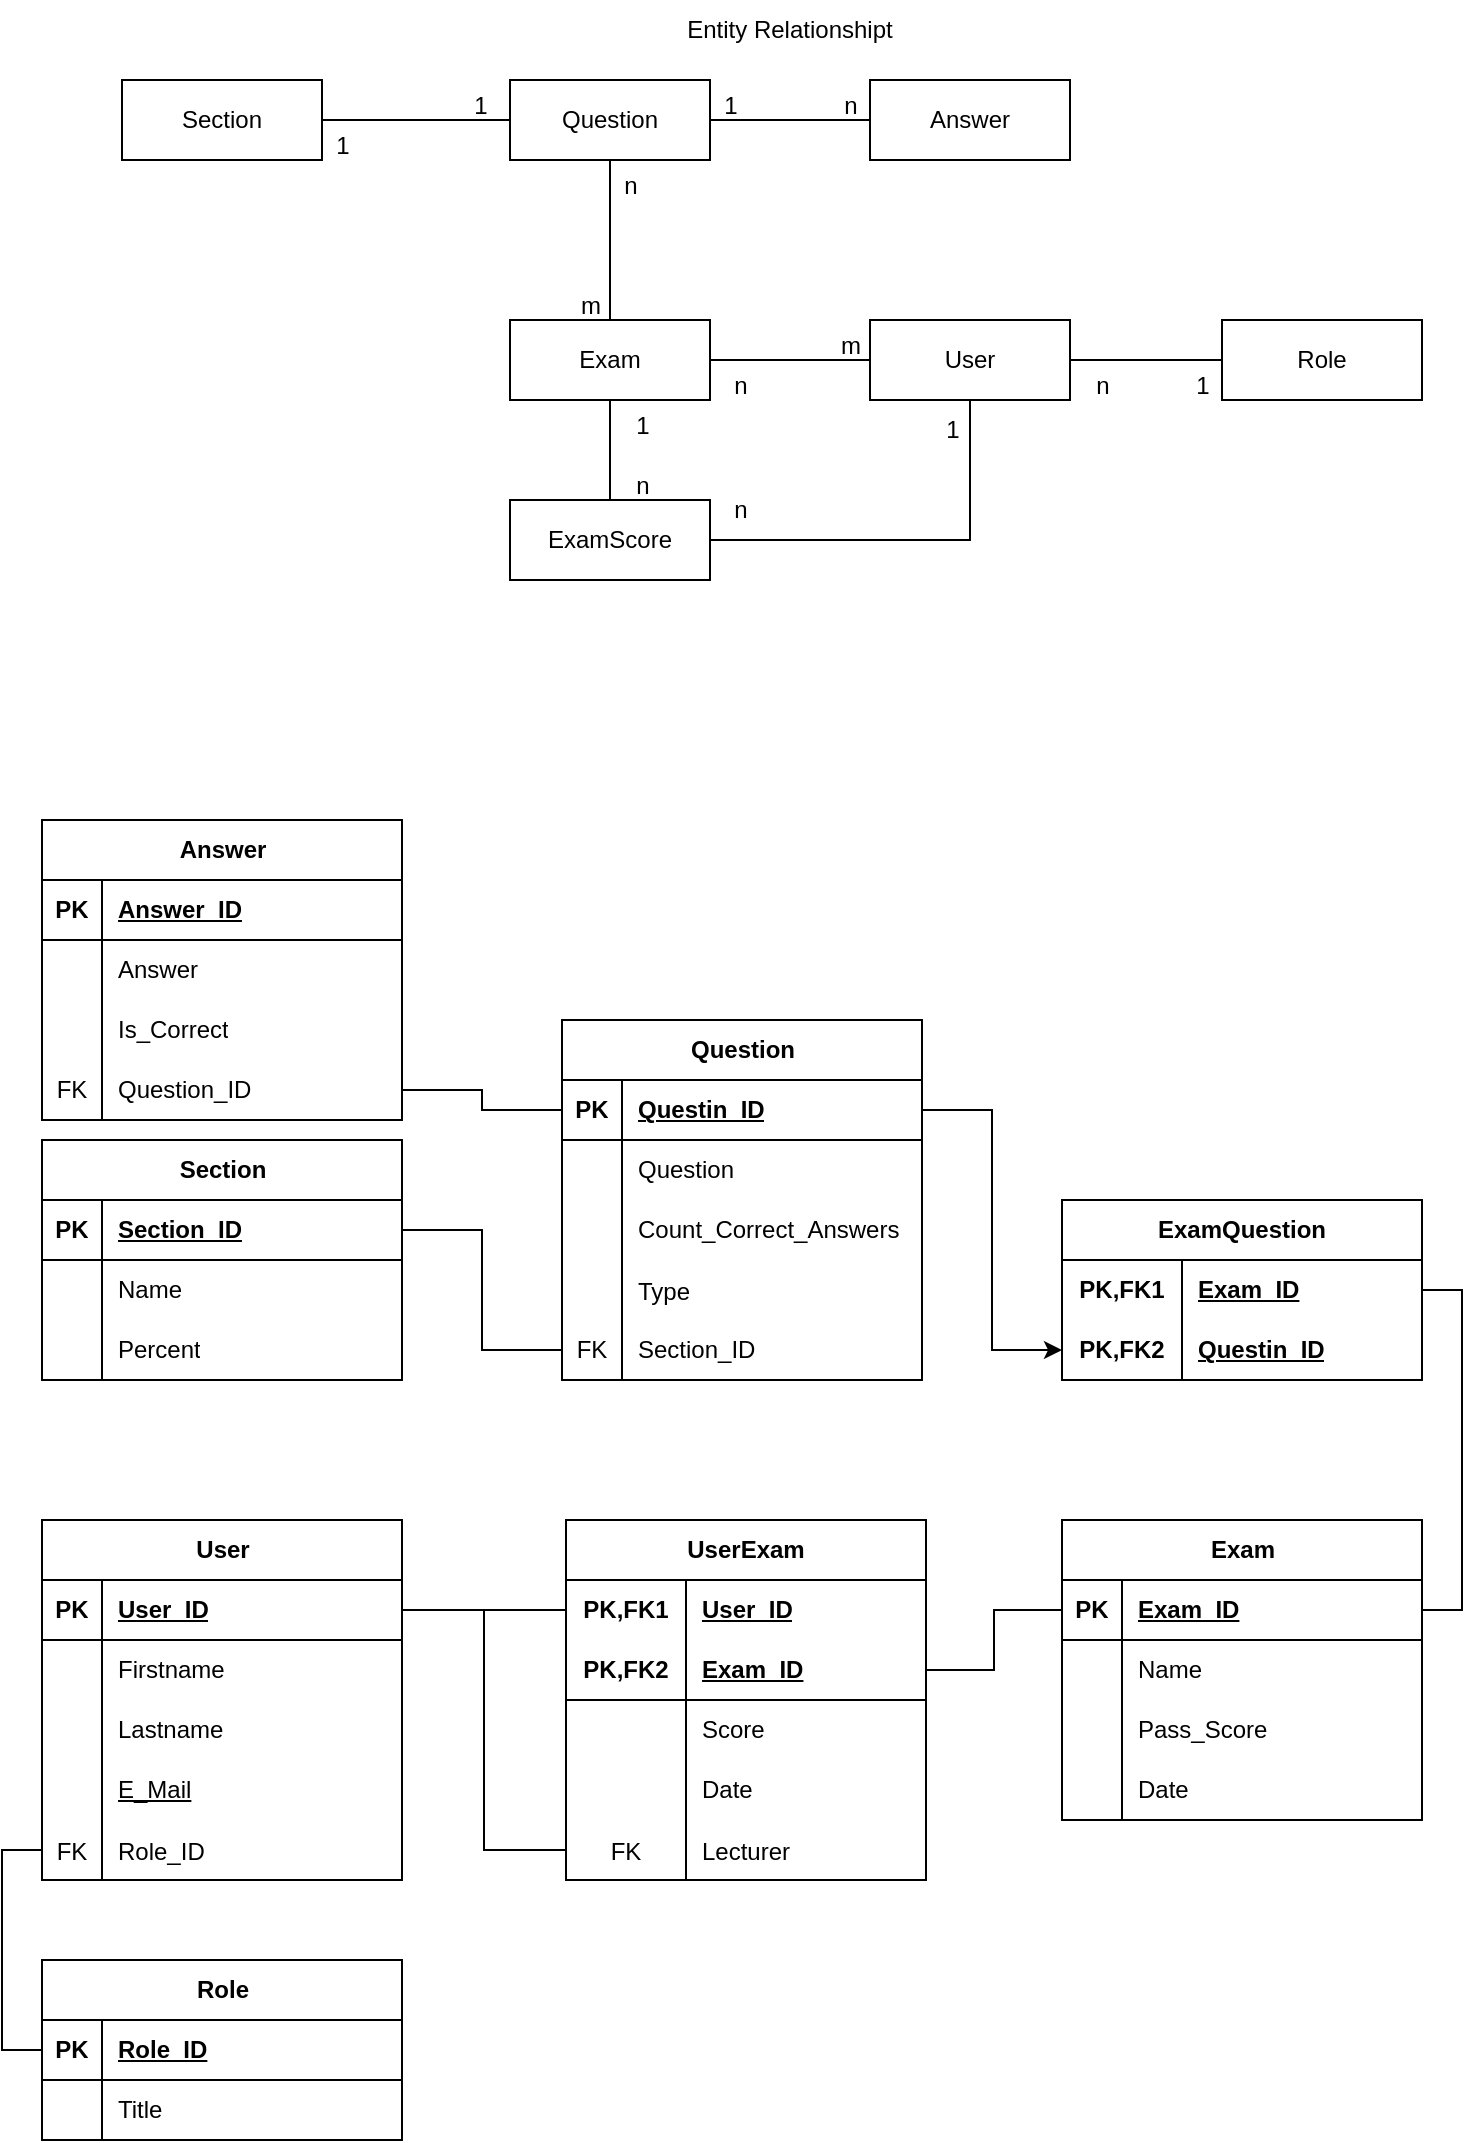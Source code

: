<mxfile version="24.7.5">
  <diagram name="Page-1" id="nSiEyCEqcq-sl82g9a44">
    <mxGraphModel dx="1224" dy="896" grid="1" gridSize="10" guides="1" tooltips="1" connect="1" arrows="1" fold="1" page="1" pageScale="1" pageWidth="827" pageHeight="1169" math="0" shadow="0">
      <root>
        <mxCell id="0" />
        <mxCell id="1" parent="0" />
        <mxCell id="D5QXuf-NL7FPVdKLy0HY-4" style="edgeStyle=orthogonalEdgeStyle;rounded=0;orthogonalLoop=1;jettySize=auto;html=1;exitX=1;exitY=0.5;exitDx=0;exitDy=0;entryX=0;entryY=0.5;entryDx=0;entryDy=0;endArrow=none;endFill=0;" edge="1" parent="1" source="D5QXuf-NL7FPVdKLy0HY-1" target="D5QXuf-NL7FPVdKLy0HY-3">
          <mxGeometry relative="1" as="geometry" />
        </mxCell>
        <mxCell id="D5QXuf-NL7FPVdKLy0HY-1" value="Question" style="whiteSpace=wrap;html=1;align=center;" vertex="1" parent="1">
          <mxGeometry x="274" y="40" width="100" height="40" as="geometry" />
        </mxCell>
        <mxCell id="D5QXuf-NL7FPVdKLy0HY-2" value="Entity Relationshipt" style="text;html=1;align=center;verticalAlign=middle;whiteSpace=wrap;rounded=0;" vertex="1" parent="1">
          <mxGeometry x="346" width="136" height="30" as="geometry" />
        </mxCell>
        <mxCell id="D5QXuf-NL7FPVdKLy0HY-3" value="Answer" style="whiteSpace=wrap;html=1;align=center;" vertex="1" parent="1">
          <mxGeometry x="454" y="40" width="100" height="40" as="geometry" />
        </mxCell>
        <mxCell id="D5QXuf-NL7FPVdKLy0HY-5" value="1" style="text;html=1;align=center;verticalAlign=middle;resizable=0;points=[];autosize=1;strokeColor=none;fillColor=none;" vertex="1" parent="1">
          <mxGeometry x="369" y="38" width="30" height="30" as="geometry" />
        </mxCell>
        <mxCell id="D5QXuf-NL7FPVdKLy0HY-6" value="n" style="text;html=1;align=center;verticalAlign=middle;resizable=0;points=[];autosize=1;strokeColor=none;fillColor=none;" vertex="1" parent="1">
          <mxGeometry x="429" y="38" width="30" height="30" as="geometry" />
        </mxCell>
        <mxCell id="D5QXuf-NL7FPVdKLy0HY-8" style="edgeStyle=orthogonalEdgeStyle;rounded=0;orthogonalLoop=1;jettySize=auto;html=1;exitX=0.5;exitY=0;exitDx=0;exitDy=0;entryX=0.5;entryY=1;entryDx=0;entryDy=0;endArrow=none;endFill=0;" edge="1" parent="1" source="D5QXuf-NL7FPVdKLy0HY-7" target="D5QXuf-NL7FPVdKLy0HY-1">
          <mxGeometry relative="1" as="geometry" />
        </mxCell>
        <mxCell id="D5QXuf-NL7FPVdKLy0HY-14" style="edgeStyle=orthogonalEdgeStyle;rounded=0;orthogonalLoop=1;jettySize=auto;html=1;exitX=1;exitY=0.5;exitDx=0;exitDy=0;entryX=0;entryY=0.5;entryDx=0;entryDy=0;endArrow=none;endFill=0;" edge="1" parent="1" source="D5QXuf-NL7FPVdKLy0HY-7" target="D5QXuf-NL7FPVdKLy0HY-13">
          <mxGeometry relative="1" as="geometry" />
        </mxCell>
        <mxCell id="D5QXuf-NL7FPVdKLy0HY-7" value="Exam" style="whiteSpace=wrap;html=1;align=center;" vertex="1" parent="1">
          <mxGeometry x="274" y="160" width="100" height="40" as="geometry" />
        </mxCell>
        <mxCell id="D5QXuf-NL7FPVdKLy0HY-10" value="n" style="text;html=1;align=center;verticalAlign=middle;resizable=0;points=[];autosize=1;strokeColor=none;fillColor=none;" vertex="1" parent="1">
          <mxGeometry x="319" y="78" width="30" height="30" as="geometry" />
        </mxCell>
        <mxCell id="D5QXuf-NL7FPVdKLy0HY-12" value="m" style="text;html=1;align=center;verticalAlign=middle;resizable=0;points=[];autosize=1;strokeColor=none;fillColor=none;" vertex="1" parent="1">
          <mxGeometry x="299" y="138" width="30" height="30" as="geometry" />
        </mxCell>
        <mxCell id="D5QXuf-NL7FPVdKLy0HY-32" style="edgeStyle=orthogonalEdgeStyle;rounded=0;orthogonalLoop=1;jettySize=auto;html=1;exitX=1;exitY=0.5;exitDx=0;exitDy=0;entryX=0;entryY=0.5;entryDx=0;entryDy=0;endArrow=none;endFill=0;" edge="1" parent="1" source="D5QXuf-NL7FPVdKLy0HY-13" target="D5QXuf-NL7FPVdKLy0HY-31">
          <mxGeometry relative="1" as="geometry" />
        </mxCell>
        <mxCell id="D5QXuf-NL7FPVdKLy0HY-38" style="edgeStyle=orthogonalEdgeStyle;rounded=0;orthogonalLoop=1;jettySize=auto;html=1;exitX=0.5;exitY=1;exitDx=0;exitDy=0;entryX=1;entryY=0.5;entryDx=0;entryDy=0;endArrow=none;endFill=0;" edge="1" parent="1" source="D5QXuf-NL7FPVdKLy0HY-13" target="D5QXuf-NL7FPVdKLy0HY-37">
          <mxGeometry relative="1" as="geometry" />
        </mxCell>
        <mxCell id="D5QXuf-NL7FPVdKLy0HY-13" value="User" style="whiteSpace=wrap;html=1;align=center;" vertex="1" parent="1">
          <mxGeometry x="454" y="160" width="100" height="40" as="geometry" />
        </mxCell>
        <mxCell id="D5QXuf-NL7FPVdKLy0HY-16" value="m" style="text;html=1;align=center;verticalAlign=middle;resizable=0;points=[];autosize=1;strokeColor=none;fillColor=none;" vertex="1" parent="1">
          <mxGeometry x="429" y="158" width="30" height="30" as="geometry" />
        </mxCell>
        <mxCell id="D5QXuf-NL7FPVdKLy0HY-18" value="n" style="text;html=1;align=center;verticalAlign=middle;resizable=0;points=[];autosize=1;strokeColor=none;fillColor=none;" vertex="1" parent="1">
          <mxGeometry x="374" y="178" width="30" height="30" as="geometry" />
        </mxCell>
        <mxCell id="D5QXuf-NL7FPVdKLy0HY-20" style="edgeStyle=orthogonalEdgeStyle;rounded=0;orthogonalLoop=1;jettySize=auto;html=1;exitX=1;exitY=0.5;exitDx=0;exitDy=0;entryX=0;entryY=0.5;entryDx=0;entryDy=0;endArrow=none;endFill=0;" edge="1" parent="1" source="D5QXuf-NL7FPVdKLy0HY-19" target="D5QXuf-NL7FPVdKLy0HY-1">
          <mxGeometry relative="1" as="geometry" />
        </mxCell>
        <mxCell id="D5QXuf-NL7FPVdKLy0HY-19" value="Section" style="whiteSpace=wrap;html=1;align=center;" vertex="1" parent="1">
          <mxGeometry x="80" y="40" width="100" height="40" as="geometry" />
        </mxCell>
        <mxCell id="D5QXuf-NL7FPVdKLy0HY-22" value="1" style="text;html=1;align=center;verticalAlign=middle;resizable=0;points=[];autosize=1;strokeColor=none;fillColor=none;" vertex="1" parent="1">
          <mxGeometry x="244" y="38" width="30" height="30" as="geometry" />
        </mxCell>
        <mxCell id="D5QXuf-NL7FPVdKLy0HY-24" value="1" style="text;html=1;align=center;verticalAlign=middle;resizable=0;points=[];autosize=1;strokeColor=none;fillColor=none;" vertex="1" parent="1">
          <mxGeometry x="175" y="58" width="30" height="30" as="geometry" />
        </mxCell>
        <mxCell id="D5QXuf-NL7FPVdKLy0HY-31" value="Role" style="whiteSpace=wrap;html=1;align=center;" vertex="1" parent="1">
          <mxGeometry x="630" y="160" width="100" height="40" as="geometry" />
        </mxCell>
        <mxCell id="D5QXuf-NL7FPVdKLy0HY-35" value="1" style="text;html=1;align=center;verticalAlign=middle;resizable=0;points=[];autosize=1;strokeColor=none;fillColor=none;" vertex="1" parent="1">
          <mxGeometry x="605" y="178" width="30" height="30" as="geometry" />
        </mxCell>
        <mxCell id="D5QXuf-NL7FPVdKLy0HY-36" value="n" style="text;html=1;align=center;verticalAlign=middle;resizable=0;points=[];autosize=1;strokeColor=none;fillColor=none;" vertex="1" parent="1">
          <mxGeometry x="555" y="178" width="30" height="30" as="geometry" />
        </mxCell>
        <mxCell id="D5QXuf-NL7FPVdKLy0HY-41" style="edgeStyle=orthogonalEdgeStyle;rounded=0;orthogonalLoop=1;jettySize=auto;html=1;exitX=0.5;exitY=0;exitDx=0;exitDy=0;entryX=0.5;entryY=1;entryDx=0;entryDy=0;endArrow=none;endFill=0;" edge="1" parent="1" source="D5QXuf-NL7FPVdKLy0HY-37" target="D5QXuf-NL7FPVdKLy0HY-7">
          <mxGeometry relative="1" as="geometry" />
        </mxCell>
        <mxCell id="D5QXuf-NL7FPVdKLy0HY-37" value="ExamScore" style="whiteSpace=wrap;html=1;align=center;" vertex="1" parent="1">
          <mxGeometry x="274" y="250" width="100" height="40" as="geometry" />
        </mxCell>
        <mxCell id="D5QXuf-NL7FPVdKLy0HY-39" value="1" style="text;html=1;align=center;verticalAlign=middle;resizable=0;points=[];autosize=1;strokeColor=none;fillColor=none;" vertex="1" parent="1">
          <mxGeometry x="480" y="200" width="30" height="30" as="geometry" />
        </mxCell>
        <mxCell id="D5QXuf-NL7FPVdKLy0HY-40" value="n" style="text;html=1;align=center;verticalAlign=middle;resizable=0;points=[];autosize=1;strokeColor=none;fillColor=none;" vertex="1" parent="1">
          <mxGeometry x="374" y="240" width="30" height="30" as="geometry" />
        </mxCell>
        <mxCell id="D5QXuf-NL7FPVdKLy0HY-42" value="1" style="text;html=1;align=center;verticalAlign=middle;resizable=0;points=[];autosize=1;strokeColor=none;fillColor=none;" vertex="1" parent="1">
          <mxGeometry x="325" y="198" width="30" height="30" as="geometry" />
        </mxCell>
        <mxCell id="D5QXuf-NL7FPVdKLy0HY-43" value="n" style="text;html=1;align=center;verticalAlign=middle;resizable=0;points=[];autosize=1;strokeColor=none;fillColor=none;" vertex="1" parent="1">
          <mxGeometry x="325" y="228" width="30" height="30" as="geometry" />
        </mxCell>
        <mxCell id="D5QXuf-NL7FPVdKLy0HY-44" value="Section" style="shape=table;startSize=30;container=1;collapsible=1;childLayout=tableLayout;fixedRows=1;rowLines=0;fontStyle=1;align=center;resizeLast=1;html=1;" vertex="1" parent="1">
          <mxGeometry x="40" y="570" width="180" height="120" as="geometry">
            <mxRectangle x="40" y="480" width="80" height="30" as="alternateBounds" />
          </mxGeometry>
        </mxCell>
        <mxCell id="D5QXuf-NL7FPVdKLy0HY-45" value="" style="shape=tableRow;horizontal=0;startSize=0;swimlaneHead=0;swimlaneBody=0;fillColor=none;collapsible=0;dropTarget=0;points=[[0,0.5],[1,0.5]];portConstraint=eastwest;top=0;left=0;right=0;bottom=1;" vertex="1" parent="D5QXuf-NL7FPVdKLy0HY-44">
          <mxGeometry y="30" width="180" height="30" as="geometry" />
        </mxCell>
        <mxCell id="D5QXuf-NL7FPVdKLy0HY-46" value="PK" style="shape=partialRectangle;connectable=0;fillColor=none;top=0;left=0;bottom=0;right=0;fontStyle=1;overflow=hidden;whiteSpace=wrap;html=1;" vertex="1" parent="D5QXuf-NL7FPVdKLy0HY-45">
          <mxGeometry width="30" height="30" as="geometry">
            <mxRectangle width="30" height="30" as="alternateBounds" />
          </mxGeometry>
        </mxCell>
        <mxCell id="D5QXuf-NL7FPVdKLy0HY-47" value="Section_ID" style="shape=partialRectangle;connectable=0;fillColor=none;top=0;left=0;bottom=0;right=0;align=left;spacingLeft=6;fontStyle=5;overflow=hidden;whiteSpace=wrap;html=1;" vertex="1" parent="D5QXuf-NL7FPVdKLy0HY-45">
          <mxGeometry x="30" width="150" height="30" as="geometry">
            <mxRectangle width="150" height="30" as="alternateBounds" />
          </mxGeometry>
        </mxCell>
        <mxCell id="D5QXuf-NL7FPVdKLy0HY-48" value="" style="shape=tableRow;horizontal=0;startSize=0;swimlaneHead=0;swimlaneBody=0;fillColor=none;collapsible=0;dropTarget=0;points=[[0,0.5],[1,0.5]];portConstraint=eastwest;top=0;left=0;right=0;bottom=0;" vertex="1" parent="D5QXuf-NL7FPVdKLy0HY-44">
          <mxGeometry y="60" width="180" height="30" as="geometry" />
        </mxCell>
        <mxCell id="D5QXuf-NL7FPVdKLy0HY-49" value="" style="shape=partialRectangle;connectable=0;fillColor=none;top=0;left=0;bottom=0;right=0;editable=1;overflow=hidden;whiteSpace=wrap;html=1;" vertex="1" parent="D5QXuf-NL7FPVdKLy0HY-48">
          <mxGeometry width="30" height="30" as="geometry">
            <mxRectangle width="30" height="30" as="alternateBounds" />
          </mxGeometry>
        </mxCell>
        <mxCell id="D5QXuf-NL7FPVdKLy0HY-50" value="Name" style="shape=partialRectangle;connectable=0;fillColor=none;top=0;left=0;bottom=0;right=0;align=left;spacingLeft=6;overflow=hidden;whiteSpace=wrap;html=1;" vertex="1" parent="D5QXuf-NL7FPVdKLy0HY-48">
          <mxGeometry x="30" width="150" height="30" as="geometry">
            <mxRectangle width="150" height="30" as="alternateBounds" />
          </mxGeometry>
        </mxCell>
        <mxCell id="D5QXuf-NL7FPVdKLy0HY-51" value="" style="shape=tableRow;horizontal=0;startSize=0;swimlaneHead=0;swimlaneBody=0;fillColor=none;collapsible=0;dropTarget=0;points=[[0,0.5],[1,0.5]];portConstraint=eastwest;top=0;left=0;right=0;bottom=0;" vertex="1" parent="D5QXuf-NL7FPVdKLy0HY-44">
          <mxGeometry y="90" width="180" height="30" as="geometry" />
        </mxCell>
        <mxCell id="D5QXuf-NL7FPVdKLy0HY-52" value="" style="shape=partialRectangle;connectable=0;fillColor=none;top=0;left=0;bottom=0;right=0;editable=1;overflow=hidden;whiteSpace=wrap;html=1;" vertex="1" parent="D5QXuf-NL7FPVdKLy0HY-51">
          <mxGeometry width="30" height="30" as="geometry">
            <mxRectangle width="30" height="30" as="alternateBounds" />
          </mxGeometry>
        </mxCell>
        <mxCell id="D5QXuf-NL7FPVdKLy0HY-53" value="Percent" style="shape=partialRectangle;connectable=0;fillColor=none;top=0;left=0;bottom=0;right=0;align=left;spacingLeft=6;overflow=hidden;whiteSpace=wrap;html=1;" vertex="1" parent="D5QXuf-NL7FPVdKLy0HY-51">
          <mxGeometry x="30" width="150" height="30" as="geometry">
            <mxRectangle width="150" height="30" as="alternateBounds" />
          </mxGeometry>
        </mxCell>
        <mxCell id="D5QXuf-NL7FPVdKLy0HY-57" value="Question" style="shape=table;startSize=30;container=1;collapsible=1;childLayout=tableLayout;fixedRows=1;rowLines=0;fontStyle=1;align=center;resizeLast=1;html=1;" vertex="1" parent="1">
          <mxGeometry x="300" y="510" width="180" height="180" as="geometry" />
        </mxCell>
        <mxCell id="D5QXuf-NL7FPVdKLy0HY-58" value="" style="shape=tableRow;horizontal=0;startSize=0;swimlaneHead=0;swimlaneBody=0;fillColor=none;collapsible=0;dropTarget=0;points=[[0,0.5],[1,0.5]];portConstraint=eastwest;top=0;left=0;right=0;bottom=1;" vertex="1" parent="D5QXuf-NL7FPVdKLy0HY-57">
          <mxGeometry y="30" width="180" height="30" as="geometry" />
        </mxCell>
        <mxCell id="D5QXuf-NL7FPVdKLy0HY-59" value="PK" style="shape=partialRectangle;connectable=0;fillColor=none;top=0;left=0;bottom=0;right=0;fontStyle=1;overflow=hidden;whiteSpace=wrap;html=1;" vertex="1" parent="D5QXuf-NL7FPVdKLy0HY-58">
          <mxGeometry width="30" height="30" as="geometry">
            <mxRectangle width="30" height="30" as="alternateBounds" />
          </mxGeometry>
        </mxCell>
        <mxCell id="D5QXuf-NL7FPVdKLy0HY-60" value="Questin_ID" style="shape=partialRectangle;connectable=0;fillColor=none;top=0;left=0;bottom=0;right=0;align=left;spacingLeft=6;fontStyle=5;overflow=hidden;whiteSpace=wrap;html=1;" vertex="1" parent="D5QXuf-NL7FPVdKLy0HY-58">
          <mxGeometry x="30" width="150" height="30" as="geometry">
            <mxRectangle width="150" height="30" as="alternateBounds" />
          </mxGeometry>
        </mxCell>
        <mxCell id="D5QXuf-NL7FPVdKLy0HY-61" value="" style="shape=tableRow;horizontal=0;startSize=0;swimlaneHead=0;swimlaneBody=0;fillColor=none;collapsible=0;dropTarget=0;points=[[0,0.5],[1,0.5]];portConstraint=eastwest;top=0;left=0;right=0;bottom=0;" vertex="1" parent="D5QXuf-NL7FPVdKLy0HY-57">
          <mxGeometry y="60" width="180" height="30" as="geometry" />
        </mxCell>
        <mxCell id="D5QXuf-NL7FPVdKLy0HY-62" value="" style="shape=partialRectangle;connectable=0;fillColor=none;top=0;left=0;bottom=0;right=0;editable=1;overflow=hidden;whiteSpace=wrap;html=1;" vertex="1" parent="D5QXuf-NL7FPVdKLy0HY-61">
          <mxGeometry width="30" height="30" as="geometry">
            <mxRectangle width="30" height="30" as="alternateBounds" />
          </mxGeometry>
        </mxCell>
        <mxCell id="D5QXuf-NL7FPVdKLy0HY-63" value="Question" style="shape=partialRectangle;connectable=0;fillColor=none;top=0;left=0;bottom=0;right=0;align=left;spacingLeft=6;overflow=hidden;whiteSpace=wrap;html=1;" vertex="1" parent="D5QXuf-NL7FPVdKLy0HY-61">
          <mxGeometry x="30" width="150" height="30" as="geometry">
            <mxRectangle width="150" height="30" as="alternateBounds" />
          </mxGeometry>
        </mxCell>
        <mxCell id="D5QXuf-NL7FPVdKLy0HY-64" value="" style="shape=tableRow;horizontal=0;startSize=0;swimlaneHead=0;swimlaneBody=0;fillColor=none;collapsible=0;dropTarget=0;points=[[0,0.5],[1,0.5]];portConstraint=eastwest;top=0;left=0;right=0;bottom=0;" vertex="1" parent="D5QXuf-NL7FPVdKLy0HY-57">
          <mxGeometry y="90" width="180" height="30" as="geometry" />
        </mxCell>
        <mxCell id="D5QXuf-NL7FPVdKLy0HY-65" value="" style="shape=partialRectangle;connectable=0;fillColor=none;top=0;left=0;bottom=0;right=0;editable=1;overflow=hidden;whiteSpace=wrap;html=1;" vertex="1" parent="D5QXuf-NL7FPVdKLy0HY-64">
          <mxGeometry width="30" height="30" as="geometry">
            <mxRectangle width="30" height="30" as="alternateBounds" />
          </mxGeometry>
        </mxCell>
        <mxCell id="D5QXuf-NL7FPVdKLy0HY-66" value="Count_Correct_Answers" style="shape=partialRectangle;connectable=0;fillColor=none;top=0;left=0;bottom=0;right=0;align=left;spacingLeft=6;overflow=hidden;whiteSpace=wrap;html=1;" vertex="1" parent="D5QXuf-NL7FPVdKLy0HY-64">
          <mxGeometry x="30" width="150" height="30" as="geometry">
            <mxRectangle width="150" height="30" as="alternateBounds" />
          </mxGeometry>
        </mxCell>
        <mxCell id="D5QXuf-NL7FPVdKLy0HY-74" value="" style="shape=tableRow;horizontal=0;startSize=0;swimlaneHead=0;swimlaneBody=0;fillColor=none;collapsible=0;dropTarget=0;points=[[0,0.5],[1,0.5]];portConstraint=eastwest;top=0;left=0;right=0;bottom=0;" vertex="1" parent="D5QXuf-NL7FPVdKLy0HY-57">
          <mxGeometry y="120" width="180" height="30" as="geometry" />
        </mxCell>
        <mxCell id="D5QXuf-NL7FPVdKLy0HY-75" value="" style="shape=partialRectangle;connectable=0;fillColor=none;top=0;left=0;bottom=0;right=0;editable=1;overflow=hidden;" vertex="1" parent="D5QXuf-NL7FPVdKLy0HY-74">
          <mxGeometry width="30" height="30" as="geometry">
            <mxRectangle width="30" height="30" as="alternateBounds" />
          </mxGeometry>
        </mxCell>
        <mxCell id="D5QXuf-NL7FPVdKLy0HY-76" value="Type" style="shape=partialRectangle;connectable=0;fillColor=none;top=0;left=0;bottom=0;right=0;align=left;spacingLeft=6;overflow=hidden;" vertex="1" parent="D5QXuf-NL7FPVdKLy0HY-74">
          <mxGeometry x="30" width="150" height="30" as="geometry">
            <mxRectangle width="150" height="30" as="alternateBounds" />
          </mxGeometry>
        </mxCell>
        <mxCell id="D5QXuf-NL7FPVdKLy0HY-67" value="" style="shape=tableRow;horizontal=0;startSize=0;swimlaneHead=0;swimlaneBody=0;fillColor=none;collapsible=0;dropTarget=0;points=[[0,0.5],[1,0.5]];portConstraint=eastwest;top=0;left=0;right=0;bottom=0;" vertex="1" parent="D5QXuf-NL7FPVdKLy0HY-57">
          <mxGeometry y="150" width="180" height="30" as="geometry" />
        </mxCell>
        <mxCell id="D5QXuf-NL7FPVdKLy0HY-68" value="FK" style="shape=partialRectangle;connectable=0;fillColor=none;top=0;left=0;bottom=0;right=0;editable=1;overflow=hidden;whiteSpace=wrap;html=1;" vertex="1" parent="D5QXuf-NL7FPVdKLy0HY-67">
          <mxGeometry width="30" height="30" as="geometry">
            <mxRectangle width="30" height="30" as="alternateBounds" />
          </mxGeometry>
        </mxCell>
        <mxCell id="D5QXuf-NL7FPVdKLy0HY-69" value="Section_ID" style="shape=partialRectangle;connectable=0;fillColor=none;top=0;left=0;bottom=0;right=0;align=left;spacingLeft=6;overflow=hidden;whiteSpace=wrap;html=1;" vertex="1" parent="D5QXuf-NL7FPVdKLy0HY-67">
          <mxGeometry x="30" width="150" height="30" as="geometry">
            <mxRectangle width="150" height="30" as="alternateBounds" />
          </mxGeometry>
        </mxCell>
        <mxCell id="D5QXuf-NL7FPVdKLy0HY-77" value="Answer" style="shape=table;startSize=30;container=1;collapsible=1;childLayout=tableLayout;fixedRows=1;rowLines=0;fontStyle=1;align=center;resizeLast=1;html=1;" vertex="1" parent="1">
          <mxGeometry x="40" y="410" width="180" height="150" as="geometry" />
        </mxCell>
        <mxCell id="D5QXuf-NL7FPVdKLy0HY-78" value="" style="shape=tableRow;horizontal=0;startSize=0;swimlaneHead=0;swimlaneBody=0;fillColor=none;collapsible=0;dropTarget=0;points=[[0,0.5],[1,0.5]];portConstraint=eastwest;top=0;left=0;right=0;bottom=1;" vertex="1" parent="D5QXuf-NL7FPVdKLy0HY-77">
          <mxGeometry y="30" width="180" height="30" as="geometry" />
        </mxCell>
        <mxCell id="D5QXuf-NL7FPVdKLy0HY-79" value="PK" style="shape=partialRectangle;connectable=0;fillColor=none;top=0;left=0;bottom=0;right=0;fontStyle=1;overflow=hidden;whiteSpace=wrap;html=1;" vertex="1" parent="D5QXuf-NL7FPVdKLy0HY-78">
          <mxGeometry width="30" height="30" as="geometry">
            <mxRectangle width="30" height="30" as="alternateBounds" />
          </mxGeometry>
        </mxCell>
        <mxCell id="D5QXuf-NL7FPVdKLy0HY-80" value="Answer_ID" style="shape=partialRectangle;connectable=0;fillColor=none;top=0;left=0;bottom=0;right=0;align=left;spacingLeft=6;fontStyle=5;overflow=hidden;whiteSpace=wrap;html=1;" vertex="1" parent="D5QXuf-NL7FPVdKLy0HY-78">
          <mxGeometry x="30" width="150" height="30" as="geometry">
            <mxRectangle width="150" height="30" as="alternateBounds" />
          </mxGeometry>
        </mxCell>
        <mxCell id="D5QXuf-NL7FPVdKLy0HY-81" value="" style="shape=tableRow;horizontal=0;startSize=0;swimlaneHead=0;swimlaneBody=0;fillColor=none;collapsible=0;dropTarget=0;points=[[0,0.5],[1,0.5]];portConstraint=eastwest;top=0;left=0;right=0;bottom=0;" vertex="1" parent="D5QXuf-NL7FPVdKLy0HY-77">
          <mxGeometry y="60" width="180" height="30" as="geometry" />
        </mxCell>
        <mxCell id="D5QXuf-NL7FPVdKLy0HY-82" value="" style="shape=partialRectangle;connectable=0;fillColor=none;top=0;left=0;bottom=0;right=0;editable=1;overflow=hidden;whiteSpace=wrap;html=1;" vertex="1" parent="D5QXuf-NL7FPVdKLy0HY-81">
          <mxGeometry width="30" height="30" as="geometry">
            <mxRectangle width="30" height="30" as="alternateBounds" />
          </mxGeometry>
        </mxCell>
        <mxCell id="D5QXuf-NL7FPVdKLy0HY-83" value="Answer" style="shape=partialRectangle;connectable=0;fillColor=none;top=0;left=0;bottom=0;right=0;align=left;spacingLeft=6;overflow=hidden;whiteSpace=wrap;html=1;" vertex="1" parent="D5QXuf-NL7FPVdKLy0HY-81">
          <mxGeometry x="30" width="150" height="30" as="geometry">
            <mxRectangle width="150" height="30" as="alternateBounds" />
          </mxGeometry>
        </mxCell>
        <mxCell id="D5QXuf-NL7FPVdKLy0HY-84" value="" style="shape=tableRow;horizontal=0;startSize=0;swimlaneHead=0;swimlaneBody=0;fillColor=none;collapsible=0;dropTarget=0;points=[[0,0.5],[1,0.5]];portConstraint=eastwest;top=0;left=0;right=0;bottom=0;" vertex="1" parent="D5QXuf-NL7FPVdKLy0HY-77">
          <mxGeometry y="90" width="180" height="30" as="geometry" />
        </mxCell>
        <mxCell id="D5QXuf-NL7FPVdKLy0HY-85" value="" style="shape=partialRectangle;connectable=0;fillColor=none;top=0;left=0;bottom=0;right=0;editable=1;overflow=hidden;whiteSpace=wrap;html=1;" vertex="1" parent="D5QXuf-NL7FPVdKLy0HY-84">
          <mxGeometry width="30" height="30" as="geometry">
            <mxRectangle width="30" height="30" as="alternateBounds" />
          </mxGeometry>
        </mxCell>
        <mxCell id="D5QXuf-NL7FPVdKLy0HY-86" value="Is_Correct" style="shape=partialRectangle;connectable=0;fillColor=none;top=0;left=0;bottom=0;right=0;align=left;spacingLeft=6;overflow=hidden;whiteSpace=wrap;html=1;" vertex="1" parent="D5QXuf-NL7FPVdKLy0HY-84">
          <mxGeometry x="30" width="150" height="30" as="geometry">
            <mxRectangle width="150" height="30" as="alternateBounds" />
          </mxGeometry>
        </mxCell>
        <mxCell id="D5QXuf-NL7FPVdKLy0HY-87" value="" style="shape=tableRow;horizontal=0;startSize=0;swimlaneHead=0;swimlaneBody=0;fillColor=none;collapsible=0;dropTarget=0;points=[[0,0.5],[1,0.5]];portConstraint=eastwest;top=0;left=0;right=0;bottom=0;" vertex="1" parent="D5QXuf-NL7FPVdKLy0HY-77">
          <mxGeometry y="120" width="180" height="30" as="geometry" />
        </mxCell>
        <mxCell id="D5QXuf-NL7FPVdKLy0HY-88" value="FK" style="shape=partialRectangle;connectable=0;fillColor=none;top=0;left=0;bottom=0;right=0;editable=1;overflow=hidden;whiteSpace=wrap;html=1;" vertex="1" parent="D5QXuf-NL7FPVdKLy0HY-87">
          <mxGeometry width="30" height="30" as="geometry">
            <mxRectangle width="30" height="30" as="alternateBounds" />
          </mxGeometry>
        </mxCell>
        <mxCell id="D5QXuf-NL7FPVdKLy0HY-89" value="Question_ID" style="shape=partialRectangle;connectable=0;fillColor=none;top=0;left=0;bottom=0;right=0;align=left;spacingLeft=6;overflow=hidden;whiteSpace=wrap;html=1;" vertex="1" parent="D5QXuf-NL7FPVdKLy0HY-87">
          <mxGeometry x="30" width="150" height="30" as="geometry">
            <mxRectangle width="150" height="30" as="alternateBounds" />
          </mxGeometry>
        </mxCell>
        <mxCell id="D5QXuf-NL7FPVdKLy0HY-90" style="edgeStyle=orthogonalEdgeStyle;rounded=0;orthogonalLoop=1;jettySize=auto;html=1;exitX=1;exitY=0.5;exitDx=0;exitDy=0;entryX=0;entryY=0.5;entryDx=0;entryDy=0;endArrow=none;endFill=0;" edge="1" parent="1" source="D5QXuf-NL7FPVdKLy0HY-45" target="D5QXuf-NL7FPVdKLy0HY-67">
          <mxGeometry relative="1" as="geometry" />
        </mxCell>
        <mxCell id="D5QXuf-NL7FPVdKLy0HY-92" value="Exam" style="shape=table;startSize=30;container=1;collapsible=1;childLayout=tableLayout;fixedRows=1;rowLines=0;fontStyle=1;align=center;resizeLast=1;html=1;" vertex="1" parent="1">
          <mxGeometry x="550" y="760" width="180" height="150" as="geometry" />
        </mxCell>
        <mxCell id="D5QXuf-NL7FPVdKLy0HY-93" value="" style="shape=tableRow;horizontal=0;startSize=0;swimlaneHead=0;swimlaneBody=0;fillColor=none;collapsible=0;dropTarget=0;points=[[0,0.5],[1,0.5]];portConstraint=eastwest;top=0;left=0;right=0;bottom=1;" vertex="1" parent="D5QXuf-NL7FPVdKLy0HY-92">
          <mxGeometry y="30" width="180" height="30" as="geometry" />
        </mxCell>
        <mxCell id="D5QXuf-NL7FPVdKLy0HY-94" value="PK" style="shape=partialRectangle;connectable=0;fillColor=none;top=0;left=0;bottom=0;right=0;fontStyle=1;overflow=hidden;whiteSpace=wrap;html=1;" vertex="1" parent="D5QXuf-NL7FPVdKLy0HY-93">
          <mxGeometry width="30" height="30" as="geometry">
            <mxRectangle width="30" height="30" as="alternateBounds" />
          </mxGeometry>
        </mxCell>
        <mxCell id="D5QXuf-NL7FPVdKLy0HY-95" value="Exam_ID" style="shape=partialRectangle;connectable=0;fillColor=none;top=0;left=0;bottom=0;right=0;align=left;spacingLeft=6;fontStyle=5;overflow=hidden;whiteSpace=wrap;html=1;" vertex="1" parent="D5QXuf-NL7FPVdKLy0HY-93">
          <mxGeometry x="30" width="150" height="30" as="geometry">
            <mxRectangle width="150" height="30" as="alternateBounds" />
          </mxGeometry>
        </mxCell>
        <mxCell id="D5QXuf-NL7FPVdKLy0HY-96" value="" style="shape=tableRow;horizontal=0;startSize=0;swimlaneHead=0;swimlaneBody=0;fillColor=none;collapsible=0;dropTarget=0;points=[[0,0.5],[1,0.5]];portConstraint=eastwest;top=0;left=0;right=0;bottom=0;" vertex="1" parent="D5QXuf-NL7FPVdKLy0HY-92">
          <mxGeometry y="60" width="180" height="30" as="geometry" />
        </mxCell>
        <mxCell id="D5QXuf-NL7FPVdKLy0HY-97" value="" style="shape=partialRectangle;connectable=0;fillColor=none;top=0;left=0;bottom=0;right=0;editable=1;overflow=hidden;whiteSpace=wrap;html=1;" vertex="1" parent="D5QXuf-NL7FPVdKLy0HY-96">
          <mxGeometry width="30" height="30" as="geometry">
            <mxRectangle width="30" height="30" as="alternateBounds" />
          </mxGeometry>
        </mxCell>
        <mxCell id="D5QXuf-NL7FPVdKLy0HY-98" value="Name" style="shape=partialRectangle;connectable=0;fillColor=none;top=0;left=0;bottom=0;right=0;align=left;spacingLeft=6;overflow=hidden;whiteSpace=wrap;html=1;" vertex="1" parent="D5QXuf-NL7FPVdKLy0HY-96">
          <mxGeometry x="30" width="150" height="30" as="geometry">
            <mxRectangle width="150" height="30" as="alternateBounds" />
          </mxGeometry>
        </mxCell>
        <mxCell id="D5QXuf-NL7FPVdKLy0HY-99" value="" style="shape=tableRow;horizontal=0;startSize=0;swimlaneHead=0;swimlaneBody=0;fillColor=none;collapsible=0;dropTarget=0;points=[[0,0.5],[1,0.5]];portConstraint=eastwest;top=0;left=0;right=0;bottom=0;" vertex="1" parent="D5QXuf-NL7FPVdKLy0HY-92">
          <mxGeometry y="90" width="180" height="30" as="geometry" />
        </mxCell>
        <mxCell id="D5QXuf-NL7FPVdKLy0HY-100" value="" style="shape=partialRectangle;connectable=0;fillColor=none;top=0;left=0;bottom=0;right=0;editable=1;overflow=hidden;whiteSpace=wrap;html=1;" vertex="1" parent="D5QXuf-NL7FPVdKLy0HY-99">
          <mxGeometry width="30" height="30" as="geometry">
            <mxRectangle width="30" height="30" as="alternateBounds" />
          </mxGeometry>
        </mxCell>
        <mxCell id="D5QXuf-NL7FPVdKLy0HY-101" value="Pass_Score" style="shape=partialRectangle;connectable=0;fillColor=none;top=0;left=0;bottom=0;right=0;align=left;spacingLeft=6;overflow=hidden;whiteSpace=wrap;html=1;" vertex="1" parent="D5QXuf-NL7FPVdKLy0HY-99">
          <mxGeometry x="30" width="150" height="30" as="geometry">
            <mxRectangle width="150" height="30" as="alternateBounds" />
          </mxGeometry>
        </mxCell>
        <mxCell id="D5QXuf-NL7FPVdKLy0HY-102" value="" style="shape=tableRow;horizontal=0;startSize=0;swimlaneHead=0;swimlaneBody=0;fillColor=none;collapsible=0;dropTarget=0;points=[[0,0.5],[1,0.5]];portConstraint=eastwest;top=0;left=0;right=0;bottom=0;" vertex="1" parent="D5QXuf-NL7FPVdKLy0HY-92">
          <mxGeometry y="120" width="180" height="30" as="geometry" />
        </mxCell>
        <mxCell id="D5QXuf-NL7FPVdKLy0HY-103" value="" style="shape=partialRectangle;connectable=0;fillColor=none;top=0;left=0;bottom=0;right=0;editable=1;overflow=hidden;whiteSpace=wrap;html=1;" vertex="1" parent="D5QXuf-NL7FPVdKLy0HY-102">
          <mxGeometry width="30" height="30" as="geometry">
            <mxRectangle width="30" height="30" as="alternateBounds" />
          </mxGeometry>
        </mxCell>
        <mxCell id="D5QXuf-NL7FPVdKLy0HY-104" value="Date" style="shape=partialRectangle;connectable=0;fillColor=none;top=0;left=0;bottom=0;right=0;align=left;spacingLeft=6;overflow=hidden;whiteSpace=wrap;html=1;" vertex="1" parent="D5QXuf-NL7FPVdKLy0HY-102">
          <mxGeometry x="30" width="150" height="30" as="geometry">
            <mxRectangle width="150" height="30" as="alternateBounds" />
          </mxGeometry>
        </mxCell>
        <mxCell id="D5QXuf-NL7FPVdKLy0HY-105" value="ExamQuestion" style="shape=table;startSize=30;container=1;collapsible=1;childLayout=tableLayout;fixedRows=1;rowLines=0;fontStyle=1;align=center;resizeLast=1;html=1;whiteSpace=wrap;" vertex="1" parent="1">
          <mxGeometry x="550" y="600" width="180" height="90" as="geometry" />
        </mxCell>
        <mxCell id="D5QXuf-NL7FPVdKLy0HY-106" value="" style="shape=tableRow;horizontal=0;startSize=0;swimlaneHead=0;swimlaneBody=0;fillColor=none;collapsible=0;dropTarget=0;points=[[0,0.5],[1,0.5]];portConstraint=eastwest;top=0;left=0;right=0;bottom=0;html=1;" vertex="1" parent="D5QXuf-NL7FPVdKLy0HY-105">
          <mxGeometry y="30" width="180" height="30" as="geometry" />
        </mxCell>
        <mxCell id="D5QXuf-NL7FPVdKLy0HY-107" value="PK,FK1" style="shape=partialRectangle;connectable=0;fillColor=none;top=0;left=0;bottom=0;right=0;fontStyle=1;overflow=hidden;html=1;whiteSpace=wrap;" vertex="1" parent="D5QXuf-NL7FPVdKLy0HY-106">
          <mxGeometry width="60" height="30" as="geometry">
            <mxRectangle width="60" height="30" as="alternateBounds" />
          </mxGeometry>
        </mxCell>
        <mxCell id="D5QXuf-NL7FPVdKLy0HY-108" value="Exam_ID" style="shape=partialRectangle;connectable=0;fillColor=none;top=0;left=0;bottom=0;right=0;align=left;spacingLeft=6;fontStyle=5;overflow=hidden;html=1;whiteSpace=wrap;" vertex="1" parent="D5QXuf-NL7FPVdKLy0HY-106">
          <mxGeometry x="60" width="120" height="30" as="geometry">
            <mxRectangle width="120" height="30" as="alternateBounds" />
          </mxGeometry>
        </mxCell>
        <mxCell id="D5QXuf-NL7FPVdKLy0HY-109" value="" style="shape=tableRow;horizontal=0;startSize=0;swimlaneHead=0;swimlaneBody=0;fillColor=none;collapsible=0;dropTarget=0;points=[[0,0.5],[1,0.5]];portConstraint=eastwest;top=0;left=0;right=0;bottom=1;html=1;" vertex="1" parent="D5QXuf-NL7FPVdKLy0HY-105">
          <mxGeometry y="60" width="180" height="30" as="geometry" />
        </mxCell>
        <mxCell id="D5QXuf-NL7FPVdKLy0HY-110" value="PK,FK2" style="shape=partialRectangle;connectable=0;fillColor=none;top=0;left=0;bottom=0;right=0;fontStyle=1;overflow=hidden;html=1;whiteSpace=wrap;" vertex="1" parent="D5QXuf-NL7FPVdKLy0HY-109">
          <mxGeometry width="60" height="30" as="geometry">
            <mxRectangle width="60" height="30" as="alternateBounds" />
          </mxGeometry>
        </mxCell>
        <mxCell id="D5QXuf-NL7FPVdKLy0HY-111" value="Questin_ID" style="shape=partialRectangle;connectable=0;fillColor=none;top=0;left=0;bottom=0;right=0;align=left;spacingLeft=6;fontStyle=5;overflow=hidden;html=1;whiteSpace=wrap;" vertex="1" parent="D5QXuf-NL7FPVdKLy0HY-109">
          <mxGeometry x="60" width="120" height="30" as="geometry">
            <mxRectangle width="120" height="30" as="alternateBounds" />
          </mxGeometry>
        </mxCell>
        <mxCell id="D5QXuf-NL7FPVdKLy0HY-118" style="edgeStyle=orthogonalEdgeStyle;rounded=0;orthogonalLoop=1;jettySize=auto;html=1;exitX=0;exitY=0.5;exitDx=0;exitDy=0;entryX=1;entryY=0.5;entryDx=0;entryDy=0;endArrow=none;endFill=0;" edge="1" parent="1" source="D5QXuf-NL7FPVdKLy0HY-58" target="D5QXuf-NL7FPVdKLy0HY-87">
          <mxGeometry relative="1" as="geometry" />
        </mxCell>
        <mxCell id="D5QXuf-NL7FPVdKLy0HY-119" style="edgeStyle=orthogonalEdgeStyle;rounded=0;orthogonalLoop=1;jettySize=auto;html=1;exitX=1;exitY=0.5;exitDx=0;exitDy=0;entryX=0;entryY=0.5;entryDx=0;entryDy=0;" edge="1" parent="1" source="D5QXuf-NL7FPVdKLy0HY-58" target="D5QXuf-NL7FPVdKLy0HY-109">
          <mxGeometry relative="1" as="geometry" />
        </mxCell>
        <mxCell id="D5QXuf-NL7FPVdKLy0HY-121" style="edgeStyle=orthogonalEdgeStyle;rounded=0;orthogonalLoop=1;jettySize=auto;html=1;exitX=1;exitY=0.5;exitDx=0;exitDy=0;entryX=1;entryY=0.5;entryDx=0;entryDy=0;endArrow=none;endFill=0;" edge="1" parent="1" source="D5QXuf-NL7FPVdKLy0HY-93" target="D5QXuf-NL7FPVdKLy0HY-106">
          <mxGeometry relative="1" as="geometry" />
        </mxCell>
        <mxCell id="D5QXuf-NL7FPVdKLy0HY-122" value="User" style="shape=table;startSize=30;container=1;collapsible=1;childLayout=tableLayout;fixedRows=1;rowLines=0;fontStyle=1;align=center;resizeLast=1;html=1;" vertex="1" parent="1">
          <mxGeometry x="40" y="760" width="180" height="180" as="geometry" />
        </mxCell>
        <mxCell id="D5QXuf-NL7FPVdKLy0HY-123" value="" style="shape=tableRow;horizontal=0;startSize=0;swimlaneHead=0;swimlaneBody=0;fillColor=none;collapsible=0;dropTarget=0;points=[[0,0.5],[1,0.5]];portConstraint=eastwest;top=0;left=0;right=0;bottom=1;" vertex="1" parent="D5QXuf-NL7FPVdKLy0HY-122">
          <mxGeometry y="30" width="180" height="30" as="geometry" />
        </mxCell>
        <mxCell id="D5QXuf-NL7FPVdKLy0HY-124" value="PK" style="shape=partialRectangle;connectable=0;fillColor=none;top=0;left=0;bottom=0;right=0;fontStyle=1;overflow=hidden;whiteSpace=wrap;html=1;" vertex="1" parent="D5QXuf-NL7FPVdKLy0HY-123">
          <mxGeometry width="30" height="30" as="geometry">
            <mxRectangle width="30" height="30" as="alternateBounds" />
          </mxGeometry>
        </mxCell>
        <mxCell id="D5QXuf-NL7FPVdKLy0HY-125" value="User_ID" style="shape=partialRectangle;connectable=0;fillColor=none;top=0;left=0;bottom=0;right=0;align=left;spacingLeft=6;fontStyle=5;overflow=hidden;whiteSpace=wrap;html=1;" vertex="1" parent="D5QXuf-NL7FPVdKLy0HY-123">
          <mxGeometry x="30" width="150" height="30" as="geometry">
            <mxRectangle width="150" height="30" as="alternateBounds" />
          </mxGeometry>
        </mxCell>
        <mxCell id="D5QXuf-NL7FPVdKLy0HY-126" value="" style="shape=tableRow;horizontal=0;startSize=0;swimlaneHead=0;swimlaneBody=0;fillColor=none;collapsible=0;dropTarget=0;points=[[0,0.5],[1,0.5]];portConstraint=eastwest;top=0;left=0;right=0;bottom=0;" vertex="1" parent="D5QXuf-NL7FPVdKLy0HY-122">
          <mxGeometry y="60" width="180" height="30" as="geometry" />
        </mxCell>
        <mxCell id="D5QXuf-NL7FPVdKLy0HY-127" value="" style="shape=partialRectangle;connectable=0;fillColor=none;top=0;left=0;bottom=0;right=0;editable=1;overflow=hidden;whiteSpace=wrap;html=1;" vertex="1" parent="D5QXuf-NL7FPVdKLy0HY-126">
          <mxGeometry width="30" height="30" as="geometry">
            <mxRectangle width="30" height="30" as="alternateBounds" />
          </mxGeometry>
        </mxCell>
        <mxCell id="D5QXuf-NL7FPVdKLy0HY-128" value="Firstname" style="shape=partialRectangle;connectable=0;fillColor=none;top=0;left=0;bottom=0;right=0;align=left;spacingLeft=6;overflow=hidden;whiteSpace=wrap;html=1;" vertex="1" parent="D5QXuf-NL7FPVdKLy0HY-126">
          <mxGeometry x="30" width="150" height="30" as="geometry">
            <mxRectangle width="150" height="30" as="alternateBounds" />
          </mxGeometry>
        </mxCell>
        <mxCell id="D5QXuf-NL7FPVdKLy0HY-129" value="" style="shape=tableRow;horizontal=0;startSize=0;swimlaneHead=0;swimlaneBody=0;fillColor=none;collapsible=0;dropTarget=0;points=[[0,0.5],[1,0.5]];portConstraint=eastwest;top=0;left=0;right=0;bottom=0;" vertex="1" parent="D5QXuf-NL7FPVdKLy0HY-122">
          <mxGeometry y="90" width="180" height="30" as="geometry" />
        </mxCell>
        <mxCell id="D5QXuf-NL7FPVdKLy0HY-130" value="" style="shape=partialRectangle;connectable=0;fillColor=none;top=0;left=0;bottom=0;right=0;editable=1;overflow=hidden;whiteSpace=wrap;html=1;" vertex="1" parent="D5QXuf-NL7FPVdKLy0HY-129">
          <mxGeometry width="30" height="30" as="geometry">
            <mxRectangle width="30" height="30" as="alternateBounds" />
          </mxGeometry>
        </mxCell>
        <mxCell id="D5QXuf-NL7FPVdKLy0HY-131" value="Lastname" style="shape=partialRectangle;connectable=0;fillColor=none;top=0;left=0;bottom=0;right=0;align=left;spacingLeft=6;overflow=hidden;whiteSpace=wrap;html=1;" vertex="1" parent="D5QXuf-NL7FPVdKLy0HY-129">
          <mxGeometry x="30" width="150" height="30" as="geometry">
            <mxRectangle width="150" height="30" as="alternateBounds" />
          </mxGeometry>
        </mxCell>
        <mxCell id="D5QXuf-NL7FPVdKLy0HY-132" value="" style="shape=tableRow;horizontal=0;startSize=0;swimlaneHead=0;swimlaneBody=0;fillColor=none;collapsible=0;dropTarget=0;points=[[0,0.5],[1,0.5]];portConstraint=eastwest;top=0;left=0;right=0;bottom=0;" vertex="1" parent="D5QXuf-NL7FPVdKLy0HY-122">
          <mxGeometry y="120" width="180" height="30" as="geometry" />
        </mxCell>
        <mxCell id="D5QXuf-NL7FPVdKLy0HY-133" value="" style="shape=partialRectangle;connectable=0;fillColor=none;top=0;left=0;bottom=0;right=0;editable=1;overflow=hidden;whiteSpace=wrap;html=1;" vertex="1" parent="D5QXuf-NL7FPVdKLy0HY-132">
          <mxGeometry width="30" height="30" as="geometry">
            <mxRectangle width="30" height="30" as="alternateBounds" />
          </mxGeometry>
        </mxCell>
        <mxCell id="D5QXuf-NL7FPVdKLy0HY-134" value="E_Mail" style="shape=partialRectangle;connectable=0;fillColor=none;top=0;left=0;bottom=0;right=0;align=left;spacingLeft=6;overflow=hidden;whiteSpace=wrap;html=1;fontStyle=4" vertex="1" parent="D5QXuf-NL7FPVdKLy0HY-132">
          <mxGeometry x="30" width="150" height="30" as="geometry">
            <mxRectangle width="150" height="30" as="alternateBounds" />
          </mxGeometry>
        </mxCell>
        <mxCell id="D5QXuf-NL7FPVdKLy0HY-135" value="" style="shape=tableRow;horizontal=0;startSize=0;swimlaneHead=0;swimlaneBody=0;fillColor=none;collapsible=0;dropTarget=0;points=[[0,0.5],[1,0.5]];portConstraint=eastwest;top=0;left=0;right=0;bottom=0;" vertex="1" parent="D5QXuf-NL7FPVdKLy0HY-122">
          <mxGeometry y="150" width="180" height="30" as="geometry" />
        </mxCell>
        <mxCell id="D5QXuf-NL7FPVdKLy0HY-136" value="FK" style="shape=partialRectangle;connectable=0;fillColor=none;top=0;left=0;bottom=0;right=0;editable=1;overflow=hidden;" vertex="1" parent="D5QXuf-NL7FPVdKLy0HY-135">
          <mxGeometry width="30" height="30" as="geometry">
            <mxRectangle width="30" height="30" as="alternateBounds" />
          </mxGeometry>
        </mxCell>
        <mxCell id="D5QXuf-NL7FPVdKLy0HY-137" value="Role_ID" style="shape=partialRectangle;connectable=0;fillColor=none;top=0;left=0;bottom=0;right=0;align=left;spacingLeft=6;overflow=hidden;" vertex="1" parent="D5QXuf-NL7FPVdKLy0HY-135">
          <mxGeometry x="30" width="150" height="30" as="geometry">
            <mxRectangle width="150" height="30" as="alternateBounds" />
          </mxGeometry>
        </mxCell>
        <mxCell id="D5QXuf-NL7FPVdKLy0HY-138" value="UserExam" style="shape=table;startSize=30;container=1;collapsible=1;childLayout=tableLayout;fixedRows=1;rowLines=0;fontStyle=1;align=center;resizeLast=1;html=1;whiteSpace=wrap;" vertex="1" parent="1">
          <mxGeometry x="302" y="760" width="180" height="180" as="geometry" />
        </mxCell>
        <mxCell id="D5QXuf-NL7FPVdKLy0HY-139" value="" style="shape=tableRow;horizontal=0;startSize=0;swimlaneHead=0;swimlaneBody=0;fillColor=none;collapsible=0;dropTarget=0;points=[[0,0.5],[1,0.5]];portConstraint=eastwest;top=0;left=0;right=0;bottom=0;html=1;" vertex="1" parent="D5QXuf-NL7FPVdKLy0HY-138">
          <mxGeometry y="30" width="180" height="30" as="geometry" />
        </mxCell>
        <mxCell id="D5QXuf-NL7FPVdKLy0HY-140" value="PK,FK1" style="shape=partialRectangle;connectable=0;fillColor=none;top=0;left=0;bottom=0;right=0;fontStyle=1;overflow=hidden;html=1;whiteSpace=wrap;" vertex="1" parent="D5QXuf-NL7FPVdKLy0HY-139">
          <mxGeometry width="60" height="30" as="geometry">
            <mxRectangle width="60" height="30" as="alternateBounds" />
          </mxGeometry>
        </mxCell>
        <mxCell id="D5QXuf-NL7FPVdKLy0HY-141" value="User_ID" style="shape=partialRectangle;connectable=0;fillColor=none;top=0;left=0;bottom=0;right=0;align=left;spacingLeft=6;fontStyle=5;overflow=hidden;html=1;whiteSpace=wrap;" vertex="1" parent="D5QXuf-NL7FPVdKLy0HY-139">
          <mxGeometry x="60" width="120" height="30" as="geometry">
            <mxRectangle width="120" height="30" as="alternateBounds" />
          </mxGeometry>
        </mxCell>
        <mxCell id="D5QXuf-NL7FPVdKLy0HY-142" value="" style="shape=tableRow;horizontal=0;startSize=0;swimlaneHead=0;swimlaneBody=0;fillColor=none;collapsible=0;dropTarget=0;points=[[0,0.5],[1,0.5]];portConstraint=eastwest;top=0;left=0;right=0;bottom=1;html=1;" vertex="1" parent="D5QXuf-NL7FPVdKLy0HY-138">
          <mxGeometry y="60" width="180" height="30" as="geometry" />
        </mxCell>
        <mxCell id="D5QXuf-NL7FPVdKLy0HY-143" value="PK,FK2" style="shape=partialRectangle;connectable=0;fillColor=none;top=0;left=0;bottom=0;right=0;fontStyle=1;overflow=hidden;html=1;whiteSpace=wrap;" vertex="1" parent="D5QXuf-NL7FPVdKLy0HY-142">
          <mxGeometry width="60" height="30" as="geometry">
            <mxRectangle width="60" height="30" as="alternateBounds" />
          </mxGeometry>
        </mxCell>
        <mxCell id="D5QXuf-NL7FPVdKLy0HY-144" value="Exam_ID" style="shape=partialRectangle;connectable=0;fillColor=none;top=0;left=0;bottom=0;right=0;align=left;spacingLeft=6;fontStyle=5;overflow=hidden;html=1;whiteSpace=wrap;" vertex="1" parent="D5QXuf-NL7FPVdKLy0HY-142">
          <mxGeometry x="60" width="120" height="30" as="geometry">
            <mxRectangle width="120" height="30" as="alternateBounds" />
          </mxGeometry>
        </mxCell>
        <mxCell id="D5QXuf-NL7FPVdKLy0HY-145" value="" style="shape=tableRow;horizontal=0;startSize=0;swimlaneHead=0;swimlaneBody=0;fillColor=none;collapsible=0;dropTarget=0;points=[[0,0.5],[1,0.5]];portConstraint=eastwest;top=0;left=0;right=0;bottom=0;html=1;" vertex="1" parent="D5QXuf-NL7FPVdKLy0HY-138">
          <mxGeometry y="90" width="180" height="30" as="geometry" />
        </mxCell>
        <mxCell id="D5QXuf-NL7FPVdKLy0HY-146" value="" style="shape=partialRectangle;connectable=0;fillColor=none;top=0;left=0;bottom=0;right=0;editable=1;overflow=hidden;html=1;whiteSpace=wrap;" vertex="1" parent="D5QXuf-NL7FPVdKLy0HY-145">
          <mxGeometry width="60" height="30" as="geometry">
            <mxRectangle width="60" height="30" as="alternateBounds" />
          </mxGeometry>
        </mxCell>
        <mxCell id="D5QXuf-NL7FPVdKLy0HY-147" value="Score" style="shape=partialRectangle;connectable=0;fillColor=none;top=0;left=0;bottom=0;right=0;align=left;spacingLeft=6;overflow=hidden;html=1;whiteSpace=wrap;" vertex="1" parent="D5QXuf-NL7FPVdKLy0HY-145">
          <mxGeometry x="60" width="120" height="30" as="geometry">
            <mxRectangle width="120" height="30" as="alternateBounds" />
          </mxGeometry>
        </mxCell>
        <mxCell id="D5QXuf-NL7FPVdKLy0HY-148" value="" style="shape=tableRow;horizontal=0;startSize=0;swimlaneHead=0;swimlaneBody=0;fillColor=none;collapsible=0;dropTarget=0;points=[[0,0.5],[1,0.5]];portConstraint=eastwest;top=0;left=0;right=0;bottom=0;html=1;" vertex="1" parent="D5QXuf-NL7FPVdKLy0HY-138">
          <mxGeometry y="120" width="180" height="30" as="geometry" />
        </mxCell>
        <mxCell id="D5QXuf-NL7FPVdKLy0HY-149" value="" style="shape=partialRectangle;connectable=0;fillColor=none;top=0;left=0;bottom=0;right=0;editable=1;overflow=hidden;html=1;whiteSpace=wrap;" vertex="1" parent="D5QXuf-NL7FPVdKLy0HY-148">
          <mxGeometry width="60" height="30" as="geometry">
            <mxRectangle width="60" height="30" as="alternateBounds" />
          </mxGeometry>
        </mxCell>
        <mxCell id="D5QXuf-NL7FPVdKLy0HY-150" value="Date" style="shape=partialRectangle;connectable=0;fillColor=none;top=0;left=0;bottom=0;right=0;align=left;spacingLeft=6;overflow=hidden;html=1;whiteSpace=wrap;" vertex="1" parent="D5QXuf-NL7FPVdKLy0HY-148">
          <mxGeometry x="60" width="120" height="30" as="geometry">
            <mxRectangle width="120" height="30" as="alternateBounds" />
          </mxGeometry>
        </mxCell>
        <mxCell id="D5QXuf-NL7FPVdKLy0HY-151" value="" style="shape=tableRow;horizontal=0;startSize=0;swimlaneHead=0;swimlaneBody=0;fillColor=none;collapsible=0;dropTarget=0;points=[[0,0.5],[1,0.5]];portConstraint=eastwest;top=0;left=0;right=0;bottom=0;" vertex="1" parent="D5QXuf-NL7FPVdKLy0HY-138">
          <mxGeometry y="150" width="180" height="30" as="geometry" />
        </mxCell>
        <mxCell id="D5QXuf-NL7FPVdKLy0HY-152" value="FK" style="shape=partialRectangle;connectable=0;fillColor=none;top=0;left=0;bottom=0;right=0;editable=1;overflow=hidden;" vertex="1" parent="D5QXuf-NL7FPVdKLy0HY-151">
          <mxGeometry width="60" height="30" as="geometry">
            <mxRectangle width="60" height="30" as="alternateBounds" />
          </mxGeometry>
        </mxCell>
        <mxCell id="D5QXuf-NL7FPVdKLy0HY-153" value="Lecturer" style="shape=partialRectangle;connectable=0;fillColor=none;top=0;left=0;bottom=0;right=0;align=left;spacingLeft=6;overflow=hidden;" vertex="1" parent="D5QXuf-NL7FPVdKLy0HY-151">
          <mxGeometry x="60" width="120" height="30" as="geometry">
            <mxRectangle width="120" height="30" as="alternateBounds" />
          </mxGeometry>
        </mxCell>
        <mxCell id="D5QXuf-NL7FPVdKLy0HY-154" style="edgeStyle=orthogonalEdgeStyle;rounded=0;orthogonalLoop=1;jettySize=auto;html=1;exitX=1;exitY=0.5;exitDx=0;exitDy=0;entryX=0;entryY=0.5;entryDx=0;entryDy=0;endArrow=none;endFill=0;" edge="1" parent="1" source="D5QXuf-NL7FPVdKLy0HY-123" target="D5QXuf-NL7FPVdKLy0HY-139">
          <mxGeometry relative="1" as="geometry" />
        </mxCell>
        <mxCell id="D5QXuf-NL7FPVdKLy0HY-155" style="edgeStyle=orthogonalEdgeStyle;rounded=0;orthogonalLoop=1;jettySize=auto;html=1;exitX=0;exitY=0.5;exitDx=0;exitDy=0;entryX=1;entryY=0.5;entryDx=0;entryDy=0;endArrow=none;endFill=0;" edge="1" parent="1" source="D5QXuf-NL7FPVdKLy0HY-93" target="D5QXuf-NL7FPVdKLy0HY-142">
          <mxGeometry relative="1" as="geometry" />
        </mxCell>
        <mxCell id="D5QXuf-NL7FPVdKLy0HY-156" style="edgeStyle=orthogonalEdgeStyle;rounded=0;orthogonalLoop=1;jettySize=auto;html=1;exitX=0;exitY=0.5;exitDx=0;exitDy=0;endArrow=none;endFill=0;" edge="1" parent="1" source="D5QXuf-NL7FPVdKLy0HY-151" target="D5QXuf-NL7FPVdKLy0HY-123">
          <mxGeometry relative="1" as="geometry" />
        </mxCell>
        <mxCell id="D5QXuf-NL7FPVdKLy0HY-157" value="Role" style="shape=table;startSize=30;container=1;collapsible=1;childLayout=tableLayout;fixedRows=1;rowLines=0;fontStyle=1;align=center;resizeLast=1;html=1;" vertex="1" parent="1">
          <mxGeometry x="40" y="980" width="180" height="90" as="geometry" />
        </mxCell>
        <mxCell id="D5QXuf-NL7FPVdKLy0HY-158" value="" style="shape=tableRow;horizontal=0;startSize=0;swimlaneHead=0;swimlaneBody=0;fillColor=none;collapsible=0;dropTarget=0;points=[[0,0.5],[1,0.5]];portConstraint=eastwest;top=0;left=0;right=0;bottom=1;" vertex="1" parent="D5QXuf-NL7FPVdKLy0HY-157">
          <mxGeometry y="30" width="180" height="30" as="geometry" />
        </mxCell>
        <mxCell id="D5QXuf-NL7FPVdKLy0HY-159" value="PK" style="shape=partialRectangle;connectable=0;fillColor=none;top=0;left=0;bottom=0;right=0;fontStyle=1;overflow=hidden;whiteSpace=wrap;html=1;" vertex="1" parent="D5QXuf-NL7FPVdKLy0HY-158">
          <mxGeometry width="30" height="30" as="geometry">
            <mxRectangle width="30" height="30" as="alternateBounds" />
          </mxGeometry>
        </mxCell>
        <mxCell id="D5QXuf-NL7FPVdKLy0HY-160" value="Role_ID" style="shape=partialRectangle;connectable=0;fillColor=none;top=0;left=0;bottom=0;right=0;align=left;spacingLeft=6;fontStyle=5;overflow=hidden;whiteSpace=wrap;html=1;" vertex="1" parent="D5QXuf-NL7FPVdKLy0HY-158">
          <mxGeometry x="30" width="150" height="30" as="geometry">
            <mxRectangle width="150" height="30" as="alternateBounds" />
          </mxGeometry>
        </mxCell>
        <mxCell id="D5QXuf-NL7FPVdKLy0HY-161" value="" style="shape=tableRow;horizontal=0;startSize=0;swimlaneHead=0;swimlaneBody=0;fillColor=none;collapsible=0;dropTarget=0;points=[[0,0.5],[1,0.5]];portConstraint=eastwest;top=0;left=0;right=0;bottom=0;" vertex="1" parent="D5QXuf-NL7FPVdKLy0HY-157">
          <mxGeometry y="60" width="180" height="30" as="geometry" />
        </mxCell>
        <mxCell id="D5QXuf-NL7FPVdKLy0HY-162" value="" style="shape=partialRectangle;connectable=0;fillColor=none;top=0;left=0;bottom=0;right=0;editable=1;overflow=hidden;whiteSpace=wrap;html=1;" vertex="1" parent="D5QXuf-NL7FPVdKLy0HY-161">
          <mxGeometry width="30" height="30" as="geometry">
            <mxRectangle width="30" height="30" as="alternateBounds" />
          </mxGeometry>
        </mxCell>
        <mxCell id="D5QXuf-NL7FPVdKLy0HY-163" value="Title" style="shape=partialRectangle;connectable=0;fillColor=none;top=0;left=0;bottom=0;right=0;align=left;spacingLeft=6;overflow=hidden;whiteSpace=wrap;html=1;" vertex="1" parent="D5QXuf-NL7FPVdKLy0HY-161">
          <mxGeometry x="30" width="150" height="30" as="geometry">
            <mxRectangle width="150" height="30" as="alternateBounds" />
          </mxGeometry>
        </mxCell>
        <mxCell id="D5QXuf-NL7FPVdKLy0HY-170" style="edgeStyle=orthogonalEdgeStyle;rounded=0;orthogonalLoop=1;jettySize=auto;html=1;exitX=0;exitY=0.5;exitDx=0;exitDy=0;entryX=0;entryY=0.5;entryDx=0;entryDy=0;endArrow=none;endFill=0;" edge="1" parent="1" source="D5QXuf-NL7FPVdKLy0HY-158" target="D5QXuf-NL7FPVdKLy0HY-135">
          <mxGeometry relative="1" as="geometry" />
        </mxCell>
      </root>
    </mxGraphModel>
  </diagram>
</mxfile>
